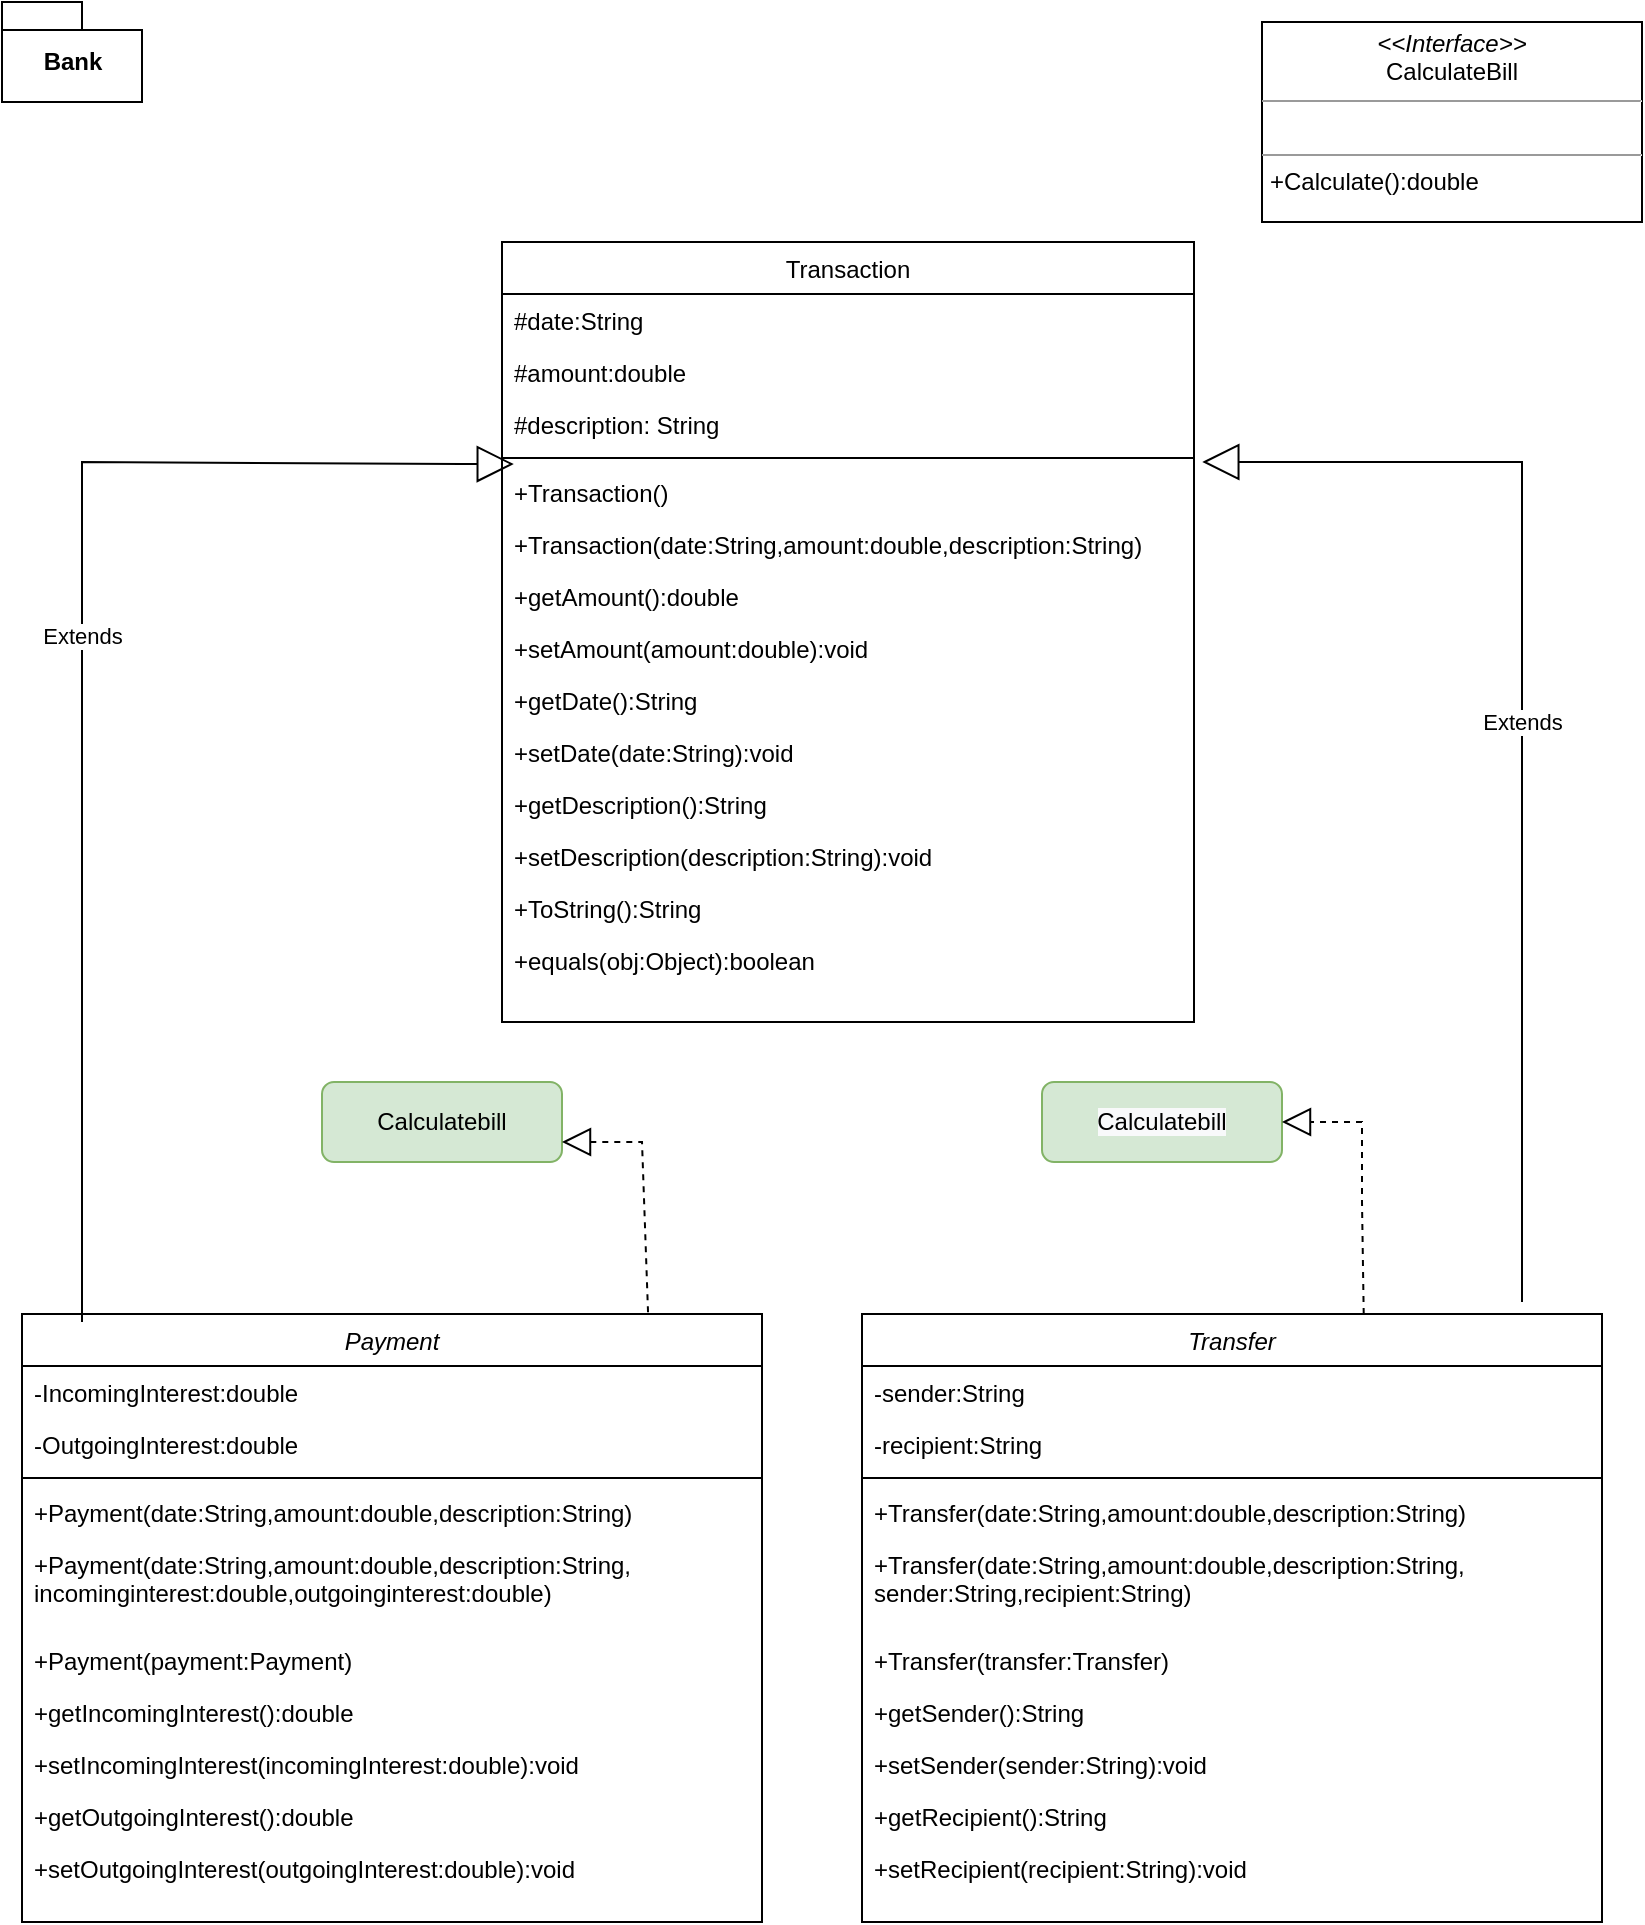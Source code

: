 <mxfile version="15.7.4" type="github">
  <diagram id="C5RBs43oDa-KdzZeNtuy" name="Page-1">
    <mxGraphModel dx="1422" dy="762" grid="1" gridSize="10" guides="1" tooltips="1" connect="1" arrows="1" fold="1" page="1" pageScale="1" pageWidth="827" pageHeight="1169" math="0" shadow="0">
      <root>
        <mxCell id="WIyWlLk6GJQsqaUBKTNV-0" />
        <mxCell id="WIyWlLk6GJQsqaUBKTNV-1" parent="WIyWlLk6GJQsqaUBKTNV-0" />
        <mxCell id="zkfFHV4jXpPFQw0GAbJ--0" value="Payment" style="swimlane;fontStyle=2;align=center;verticalAlign=top;childLayout=stackLayout;horizontal=1;startSize=26;horizontalStack=0;resizeParent=1;resizeLast=0;collapsible=1;marginBottom=0;rounded=0;shadow=0;strokeWidth=1;" parent="WIyWlLk6GJQsqaUBKTNV-1" vertex="1">
          <mxGeometry x="10" y="656" width="370" height="304" as="geometry">
            <mxRectangle x="230" y="140" width="160" height="26" as="alternateBounds" />
          </mxGeometry>
        </mxCell>
        <mxCell id="zkfFHV4jXpPFQw0GAbJ--1" value="-IncomingInterest:double" style="text;align=left;verticalAlign=top;spacingLeft=4;spacingRight=4;overflow=hidden;rotatable=0;points=[[0,0.5],[1,0.5]];portConstraint=eastwest;" parent="zkfFHV4jXpPFQw0GAbJ--0" vertex="1">
          <mxGeometry y="26" width="370" height="26" as="geometry" />
        </mxCell>
        <mxCell id="zkfFHV4jXpPFQw0GAbJ--2" value="-OutgoingInterest:double" style="text;align=left;verticalAlign=top;spacingLeft=4;spacingRight=4;overflow=hidden;rotatable=0;points=[[0,0.5],[1,0.5]];portConstraint=eastwest;rounded=0;shadow=0;html=0;" parent="zkfFHV4jXpPFQw0GAbJ--0" vertex="1">
          <mxGeometry y="52" width="370" height="26" as="geometry" />
        </mxCell>
        <mxCell id="zkfFHV4jXpPFQw0GAbJ--4" value="" style="line;html=1;strokeWidth=1;align=left;verticalAlign=middle;spacingTop=-1;spacingLeft=3;spacingRight=3;rotatable=0;labelPosition=right;points=[];portConstraint=eastwest;" parent="zkfFHV4jXpPFQw0GAbJ--0" vertex="1">
          <mxGeometry y="78" width="370" height="8" as="geometry" />
        </mxCell>
        <mxCell id="zkfFHV4jXpPFQw0GAbJ--5" value="+Payment(date:String,amount:double,description:String)" style="text;align=left;verticalAlign=top;spacingLeft=4;spacingRight=4;overflow=hidden;rotatable=0;points=[[0,0.5],[1,0.5]];portConstraint=eastwest;" parent="zkfFHV4jXpPFQw0GAbJ--0" vertex="1">
          <mxGeometry y="86" width="370" height="26" as="geometry" />
        </mxCell>
        <mxCell id="Z6f1Gt0xBIhOgMLCQfnd-10" value="+Payment(date:String,amount:double,description:String,&#xa;incominginterest:double,outgoinginterest:double)" style="text;align=left;verticalAlign=top;spacingLeft=4;spacingRight=4;overflow=hidden;rotatable=0;points=[[0,0.5],[1,0.5]];portConstraint=eastwest;" vertex="1" parent="zkfFHV4jXpPFQw0GAbJ--0">
          <mxGeometry y="112" width="370" height="48" as="geometry" />
        </mxCell>
        <mxCell id="Z6f1Gt0xBIhOgMLCQfnd-17" value="+Payment(payment:Payment)" style="text;align=left;verticalAlign=top;spacingLeft=4;spacingRight=4;overflow=hidden;rotatable=0;points=[[0,0.5],[1,0.5]];portConstraint=eastwest;" vertex="1" parent="zkfFHV4jXpPFQw0GAbJ--0">
          <mxGeometry y="160" width="370" height="26" as="geometry" />
        </mxCell>
        <mxCell id="Z6f1Gt0xBIhOgMLCQfnd-18" value="+getIncomingInterest():double" style="text;align=left;verticalAlign=top;spacingLeft=4;spacingRight=4;overflow=hidden;rotatable=0;points=[[0,0.5],[1,0.5]];portConstraint=eastwest;" vertex="1" parent="zkfFHV4jXpPFQw0GAbJ--0">
          <mxGeometry y="186" width="370" height="26" as="geometry" />
        </mxCell>
        <mxCell id="Z6f1Gt0xBIhOgMLCQfnd-19" value="+setIncomingInterest(incomingInterest:double):void" style="text;align=left;verticalAlign=top;spacingLeft=4;spacingRight=4;overflow=hidden;rotatable=0;points=[[0,0.5],[1,0.5]];portConstraint=eastwest;" vertex="1" parent="zkfFHV4jXpPFQw0GAbJ--0">
          <mxGeometry y="212" width="370" height="26" as="geometry" />
        </mxCell>
        <mxCell id="Z6f1Gt0xBIhOgMLCQfnd-20" value="+getOutgoingInterest():double" style="text;align=left;verticalAlign=top;spacingLeft=4;spacingRight=4;overflow=hidden;rotatable=0;points=[[0,0.5],[1,0.5]];portConstraint=eastwest;" vertex="1" parent="zkfFHV4jXpPFQw0GAbJ--0">
          <mxGeometry y="238" width="370" height="26" as="geometry" />
        </mxCell>
        <mxCell id="Z6f1Gt0xBIhOgMLCQfnd-48" value="+setOutgoingInterest(outgoingInterest:double):void" style="text;align=left;verticalAlign=top;spacingLeft=4;spacingRight=4;overflow=hidden;rotatable=0;points=[[0,0.5],[1,0.5]];portConstraint=eastwest;" vertex="1" parent="zkfFHV4jXpPFQw0GAbJ--0">
          <mxGeometry y="264" width="370" height="26" as="geometry" />
        </mxCell>
        <mxCell id="zkfFHV4jXpPFQw0GAbJ--17" value="Transaction" style="swimlane;fontStyle=0;align=center;verticalAlign=top;childLayout=stackLayout;horizontal=1;startSize=26;horizontalStack=0;resizeParent=1;resizeLast=0;collapsible=1;marginBottom=0;rounded=0;shadow=0;strokeWidth=1;" parent="WIyWlLk6GJQsqaUBKTNV-1" vertex="1">
          <mxGeometry x="250" y="120" width="346" height="390" as="geometry">
            <mxRectangle x="550" y="140" width="160" height="26" as="alternateBounds" />
          </mxGeometry>
        </mxCell>
        <mxCell id="zkfFHV4jXpPFQw0GAbJ--18" value="#date:String" style="text;align=left;verticalAlign=top;spacingLeft=4;spacingRight=4;overflow=hidden;rotatable=0;points=[[0,0.5],[1,0.5]];portConstraint=eastwest;" parent="zkfFHV4jXpPFQw0GAbJ--17" vertex="1">
          <mxGeometry y="26" width="346" height="26" as="geometry" />
        </mxCell>
        <mxCell id="zkfFHV4jXpPFQw0GAbJ--19" value="#amount:double" style="text;align=left;verticalAlign=top;spacingLeft=4;spacingRight=4;overflow=hidden;rotatable=0;points=[[0,0.5],[1,0.5]];portConstraint=eastwest;rounded=0;shadow=0;html=0;" parent="zkfFHV4jXpPFQw0GAbJ--17" vertex="1">
          <mxGeometry y="52" width="346" height="26" as="geometry" />
        </mxCell>
        <mxCell id="zkfFHV4jXpPFQw0GAbJ--20" value="#description: String" style="text;align=left;verticalAlign=top;spacingLeft=4;spacingRight=4;overflow=hidden;rotatable=0;points=[[0,0.5],[1,0.5]];portConstraint=eastwest;rounded=0;shadow=0;html=0;" parent="zkfFHV4jXpPFQw0GAbJ--17" vertex="1">
          <mxGeometry y="78" width="346" height="26" as="geometry" />
        </mxCell>
        <mxCell id="zkfFHV4jXpPFQw0GAbJ--23" value="" style="line;html=1;strokeWidth=1;align=left;verticalAlign=middle;spacingTop=-1;spacingLeft=3;spacingRight=3;rotatable=0;labelPosition=right;points=[];portConstraint=eastwest;" parent="zkfFHV4jXpPFQw0GAbJ--17" vertex="1">
          <mxGeometry y="104" width="346" height="8" as="geometry" />
        </mxCell>
        <mxCell id="zkfFHV4jXpPFQw0GAbJ--24" value="+Transaction()" style="text;align=left;verticalAlign=top;spacingLeft=4;spacingRight=4;overflow=hidden;rotatable=0;points=[[0,0.5],[1,0.5]];portConstraint=eastwest;" parent="zkfFHV4jXpPFQw0GAbJ--17" vertex="1">
          <mxGeometry y="112" width="346" height="26" as="geometry" />
        </mxCell>
        <mxCell id="zkfFHV4jXpPFQw0GAbJ--25" value="+Transaction(date:String,amount:double,description:String)" style="text;align=left;verticalAlign=top;spacingLeft=4;spacingRight=4;overflow=hidden;rotatable=0;points=[[0,0.5],[1,0.5]];portConstraint=eastwest;" parent="zkfFHV4jXpPFQw0GAbJ--17" vertex="1">
          <mxGeometry y="138" width="346" height="26" as="geometry" />
        </mxCell>
        <mxCell id="Z6f1Gt0xBIhOgMLCQfnd-0" value="+getAmount():double" style="text;align=left;verticalAlign=top;spacingLeft=4;spacingRight=4;overflow=hidden;rotatable=0;points=[[0,0.5],[1,0.5]];portConstraint=eastwest;" vertex="1" parent="zkfFHV4jXpPFQw0GAbJ--17">
          <mxGeometry y="164" width="346" height="26" as="geometry" />
        </mxCell>
        <mxCell id="Z6f1Gt0xBIhOgMLCQfnd-1" value="+setAmount(amount:double):void" style="text;align=left;verticalAlign=top;spacingLeft=4;spacingRight=4;overflow=hidden;rotatable=0;points=[[0,0.5],[1,0.5]];portConstraint=eastwest;" vertex="1" parent="zkfFHV4jXpPFQw0GAbJ--17">
          <mxGeometry y="190" width="346" height="26" as="geometry" />
        </mxCell>
        <mxCell id="Z6f1Gt0xBIhOgMLCQfnd-2" value="+getDate():String" style="text;align=left;verticalAlign=top;spacingLeft=4;spacingRight=4;overflow=hidden;rotatable=0;points=[[0,0.5],[1,0.5]];portConstraint=eastwest;" vertex="1" parent="zkfFHV4jXpPFQw0GAbJ--17">
          <mxGeometry y="216" width="346" height="26" as="geometry" />
        </mxCell>
        <mxCell id="Z6f1Gt0xBIhOgMLCQfnd-3" value="+setDate(date:String):void" style="text;align=left;verticalAlign=top;spacingLeft=4;spacingRight=4;overflow=hidden;rotatable=0;points=[[0,0.5],[1,0.5]];portConstraint=eastwest;" vertex="1" parent="zkfFHV4jXpPFQw0GAbJ--17">
          <mxGeometry y="242" width="346" height="26" as="geometry" />
        </mxCell>
        <mxCell id="Z6f1Gt0xBIhOgMLCQfnd-4" value="+getDescription():String" style="text;align=left;verticalAlign=top;spacingLeft=4;spacingRight=4;overflow=hidden;rotatable=0;points=[[0,0.5],[1,0.5]];portConstraint=eastwest;" vertex="1" parent="zkfFHV4jXpPFQw0GAbJ--17">
          <mxGeometry y="268" width="346" height="26" as="geometry" />
        </mxCell>
        <mxCell id="Z6f1Gt0xBIhOgMLCQfnd-5" value="+setDescription(description:String):void" style="text;align=left;verticalAlign=top;spacingLeft=4;spacingRight=4;overflow=hidden;rotatable=0;points=[[0,0.5],[1,0.5]];portConstraint=eastwest;" vertex="1" parent="zkfFHV4jXpPFQw0GAbJ--17">
          <mxGeometry y="294" width="346" height="26" as="geometry" />
        </mxCell>
        <mxCell id="Z6f1Gt0xBIhOgMLCQfnd-6" value="+ToString():String" style="text;align=left;verticalAlign=top;spacingLeft=4;spacingRight=4;overflow=hidden;rotatable=0;points=[[0,0.5],[1,0.5]];portConstraint=eastwest;" vertex="1" parent="zkfFHV4jXpPFQw0GAbJ--17">
          <mxGeometry y="320" width="346" height="26" as="geometry" />
        </mxCell>
        <mxCell id="Z6f1Gt0xBIhOgMLCQfnd-7" value="+equals(obj:Object):boolean" style="text;align=left;verticalAlign=top;spacingLeft=4;spacingRight=4;overflow=hidden;rotatable=0;points=[[0,0.5],[1,0.5]];portConstraint=eastwest;" vertex="1" parent="zkfFHV4jXpPFQw0GAbJ--17">
          <mxGeometry y="346" width="346" height="26" as="geometry" />
        </mxCell>
        <mxCell id="Z6f1Gt0xBIhOgMLCQfnd-22" value="Calculatebill" style="rounded=1;whiteSpace=wrap;html=1;fillColor=#d5e8d4;strokeColor=#82b366;" vertex="1" parent="WIyWlLk6GJQsqaUBKTNV-1">
          <mxGeometry x="160" y="540" width="120" height="40" as="geometry" />
        </mxCell>
        <mxCell id="Z6f1Gt0xBIhOgMLCQfnd-23" value="&#xa;&#xa;&lt;span style=&quot;color: rgb(0, 0, 0); font-family: helvetica; font-size: 12px; font-style: normal; font-weight: 400; letter-spacing: normal; text-align: center; text-indent: 0px; text-transform: none; word-spacing: 0px; background-color: rgb(248, 249, 250); display: inline; float: none;&quot;&gt;Calculatebill&lt;/span&gt;&#xa;&#xa;" style="rounded=1;whiteSpace=wrap;html=1;fillColor=#d5e8d4;strokeColor=#82b366;" vertex="1" parent="WIyWlLk6GJQsqaUBKTNV-1">
          <mxGeometry x="520" y="540" width="120" height="40" as="geometry" />
        </mxCell>
        <mxCell id="Z6f1Gt0xBIhOgMLCQfnd-24" value="" style="endArrow=block;dashed=1;endFill=0;endSize=12;html=1;rounded=0;entryX=1;entryY=0.75;entryDx=0;entryDy=0;exitX=0.846;exitY=-0.003;exitDx=0;exitDy=0;exitPerimeter=0;" edge="1" parent="WIyWlLk6GJQsqaUBKTNV-1" source="zkfFHV4jXpPFQw0GAbJ--0" target="Z6f1Gt0xBIhOgMLCQfnd-22">
          <mxGeometry width="160" relative="1" as="geometry">
            <mxPoint x="310" y="656" as="sourcePoint" />
            <mxPoint x="310" y="565.5" as="targetPoint" />
            <Array as="points">
              <mxPoint x="320" y="570" />
            </Array>
          </mxGeometry>
        </mxCell>
        <mxCell id="Z6f1Gt0xBIhOgMLCQfnd-27" value="Bank" style="shape=folder;fontStyle=1;spacingTop=10;tabWidth=40;tabHeight=14;tabPosition=left;html=1;" vertex="1" parent="WIyWlLk6GJQsqaUBKTNV-1">
          <mxGeometry width="70" height="50" as="geometry" />
        </mxCell>
        <mxCell id="Z6f1Gt0xBIhOgMLCQfnd-30" value="Extends" style="endArrow=block;endSize=16;endFill=0;html=1;rounded=0;entryX=0.017;entryY=-0.038;entryDx=0;entryDy=0;entryPerimeter=0;" edge="1" parent="WIyWlLk6GJQsqaUBKTNV-1" target="zkfFHV4jXpPFQw0GAbJ--24">
          <mxGeometry width="160" relative="1" as="geometry">
            <mxPoint x="40" y="660" as="sourcePoint" />
            <mxPoint x="200" y="470" as="targetPoint" />
            <Array as="points">
              <mxPoint x="40" y="230" />
              <mxPoint x="230" y="231" />
              <mxPoint x="210" y="231" />
            </Array>
          </mxGeometry>
        </mxCell>
        <mxCell id="Z6f1Gt0xBIhOgMLCQfnd-36" value="Transfer" style="swimlane;fontStyle=2;align=center;verticalAlign=top;childLayout=stackLayout;horizontal=1;startSize=26;horizontalStack=0;resizeParent=1;resizeLast=0;collapsible=1;marginBottom=0;rounded=0;shadow=0;strokeWidth=1;" vertex="1" parent="WIyWlLk6GJQsqaUBKTNV-1">
          <mxGeometry x="430" y="656" width="370" height="304" as="geometry">
            <mxRectangle x="230" y="140" width="160" height="26" as="alternateBounds" />
          </mxGeometry>
        </mxCell>
        <mxCell id="Z6f1Gt0xBIhOgMLCQfnd-37" value="-sender:String" style="text;align=left;verticalAlign=top;spacingLeft=4;spacingRight=4;overflow=hidden;rotatable=0;points=[[0,0.5],[1,0.5]];portConstraint=eastwest;" vertex="1" parent="Z6f1Gt0xBIhOgMLCQfnd-36">
          <mxGeometry y="26" width="370" height="26" as="geometry" />
        </mxCell>
        <mxCell id="Z6f1Gt0xBIhOgMLCQfnd-38" value="-recipient:String" style="text;align=left;verticalAlign=top;spacingLeft=4;spacingRight=4;overflow=hidden;rotatable=0;points=[[0,0.5],[1,0.5]];portConstraint=eastwest;rounded=0;shadow=0;html=0;" vertex="1" parent="Z6f1Gt0xBIhOgMLCQfnd-36">
          <mxGeometry y="52" width="370" height="26" as="geometry" />
        </mxCell>
        <mxCell id="Z6f1Gt0xBIhOgMLCQfnd-39" value="" style="line;html=1;strokeWidth=1;align=left;verticalAlign=middle;spacingTop=-1;spacingLeft=3;spacingRight=3;rotatable=0;labelPosition=right;points=[];portConstraint=eastwest;" vertex="1" parent="Z6f1Gt0xBIhOgMLCQfnd-36">
          <mxGeometry y="78" width="370" height="8" as="geometry" />
        </mxCell>
        <mxCell id="Z6f1Gt0xBIhOgMLCQfnd-40" value="+Transfer(date:String,amount:double,description:String)" style="text;align=left;verticalAlign=top;spacingLeft=4;spacingRight=4;overflow=hidden;rotatable=0;points=[[0,0.5],[1,0.5]];portConstraint=eastwest;" vertex="1" parent="Z6f1Gt0xBIhOgMLCQfnd-36">
          <mxGeometry y="86" width="370" height="26" as="geometry" />
        </mxCell>
        <mxCell id="Z6f1Gt0xBIhOgMLCQfnd-41" value="+Transfer(date:String,amount:double,description:String,&#xa;sender:String,recipient:String)" style="text;align=left;verticalAlign=top;spacingLeft=4;spacingRight=4;overflow=hidden;rotatable=0;points=[[0,0.5],[1,0.5]];portConstraint=eastwest;" vertex="1" parent="Z6f1Gt0xBIhOgMLCQfnd-36">
          <mxGeometry y="112" width="370" height="48" as="geometry" />
        </mxCell>
        <mxCell id="Z6f1Gt0xBIhOgMLCQfnd-43" value="+Transfer(transfer:Transfer)" style="text;align=left;verticalAlign=top;spacingLeft=4;spacingRight=4;overflow=hidden;rotatable=0;points=[[0,0.5],[1,0.5]];portConstraint=eastwest;" vertex="1" parent="Z6f1Gt0xBIhOgMLCQfnd-36">
          <mxGeometry y="160" width="370" height="26" as="geometry" />
        </mxCell>
        <mxCell id="Z6f1Gt0xBIhOgMLCQfnd-44" value="+getSender():String" style="text;align=left;verticalAlign=top;spacingLeft=4;spacingRight=4;overflow=hidden;rotatable=0;points=[[0,0.5],[1,0.5]];portConstraint=eastwest;" vertex="1" parent="Z6f1Gt0xBIhOgMLCQfnd-36">
          <mxGeometry y="186" width="370" height="26" as="geometry" />
        </mxCell>
        <mxCell id="Z6f1Gt0xBIhOgMLCQfnd-45" value="+setSender(sender:String):void" style="text;align=left;verticalAlign=top;spacingLeft=4;spacingRight=4;overflow=hidden;rotatable=0;points=[[0,0.5],[1,0.5]];portConstraint=eastwest;" vertex="1" parent="Z6f1Gt0xBIhOgMLCQfnd-36">
          <mxGeometry y="212" width="370" height="26" as="geometry" />
        </mxCell>
        <mxCell id="Z6f1Gt0xBIhOgMLCQfnd-46" value="+getRecipient():String" style="text;align=left;verticalAlign=top;spacingLeft=4;spacingRight=4;overflow=hidden;rotatable=0;points=[[0,0.5],[1,0.5]];portConstraint=eastwest;" vertex="1" parent="Z6f1Gt0xBIhOgMLCQfnd-36">
          <mxGeometry y="238" width="370" height="26" as="geometry" />
        </mxCell>
        <mxCell id="Z6f1Gt0xBIhOgMLCQfnd-47" value="+setRecipient(recipient:String):void" style="text;align=left;verticalAlign=top;spacingLeft=4;spacingRight=4;overflow=hidden;rotatable=0;points=[[0,0.5],[1,0.5]];portConstraint=eastwest;" vertex="1" parent="Z6f1Gt0xBIhOgMLCQfnd-36">
          <mxGeometry y="264" width="370" height="26" as="geometry" />
        </mxCell>
        <mxCell id="Z6f1Gt0xBIhOgMLCQfnd-49" value="Extends" style="endArrow=block;endSize=16;endFill=0;html=1;rounded=0;entryX=1.012;entryY=-0.077;entryDx=0;entryDy=0;entryPerimeter=0;" edge="1" parent="WIyWlLk6GJQsqaUBKTNV-1" target="zkfFHV4jXpPFQw0GAbJ--24">
          <mxGeometry width="160" relative="1" as="geometry">
            <mxPoint x="760" y="650" as="sourcePoint" />
            <mxPoint x="610" y="230" as="targetPoint" />
            <Array as="points">
              <mxPoint x="760" y="600" />
              <mxPoint x="760" y="520" />
              <mxPoint x="760" y="400" />
              <mxPoint x="760" y="230" />
            </Array>
          </mxGeometry>
        </mxCell>
        <mxCell id="Z6f1Gt0xBIhOgMLCQfnd-50" value="" style="endArrow=block;dashed=1;endFill=0;endSize=12;html=1;rounded=0;entryX=1;entryY=0.75;entryDx=0;entryDy=0;exitX=0.678;exitY=0;exitDx=0;exitDy=0;exitPerimeter=0;" edge="1" parent="WIyWlLk6GJQsqaUBKTNV-1" source="Z6f1Gt0xBIhOgMLCQfnd-36">
          <mxGeometry width="160" relative="1" as="geometry">
            <mxPoint x="681.91" y="645.088" as="sourcePoint" />
            <mxPoint x="640" y="560" as="targetPoint" />
            <Array as="points">
              <mxPoint x="680" y="600" />
              <mxPoint x="680" y="560" />
            </Array>
          </mxGeometry>
        </mxCell>
        <mxCell id="Z6f1Gt0xBIhOgMLCQfnd-52" value="&lt;p style=&quot;margin: 0px ; margin-top: 4px ; text-align: center&quot;&gt;&lt;i&gt;&amp;lt;&amp;lt;Interface&amp;gt;&amp;gt;&lt;/i&gt;&lt;br&gt;CalculateBill&lt;br&gt;&lt;/p&gt;&lt;hr size=&quot;1&quot;&gt;&lt;p style=&quot;margin: 0px ; margin-left: 4px&quot;&gt;&lt;br&gt;&lt;/p&gt;&lt;hr size=&quot;1&quot;&gt;&lt;p style=&quot;margin: 0px ; margin-left: 4px&quot;&gt;+Calculate():double&lt;br&gt;&lt;/p&gt;" style="verticalAlign=top;align=left;overflow=fill;fontSize=12;fontFamily=Helvetica;html=1;" vertex="1" parent="WIyWlLk6GJQsqaUBKTNV-1">
          <mxGeometry x="630" y="10" width="190" height="100" as="geometry" />
        </mxCell>
      </root>
    </mxGraphModel>
  </diagram>
</mxfile>
